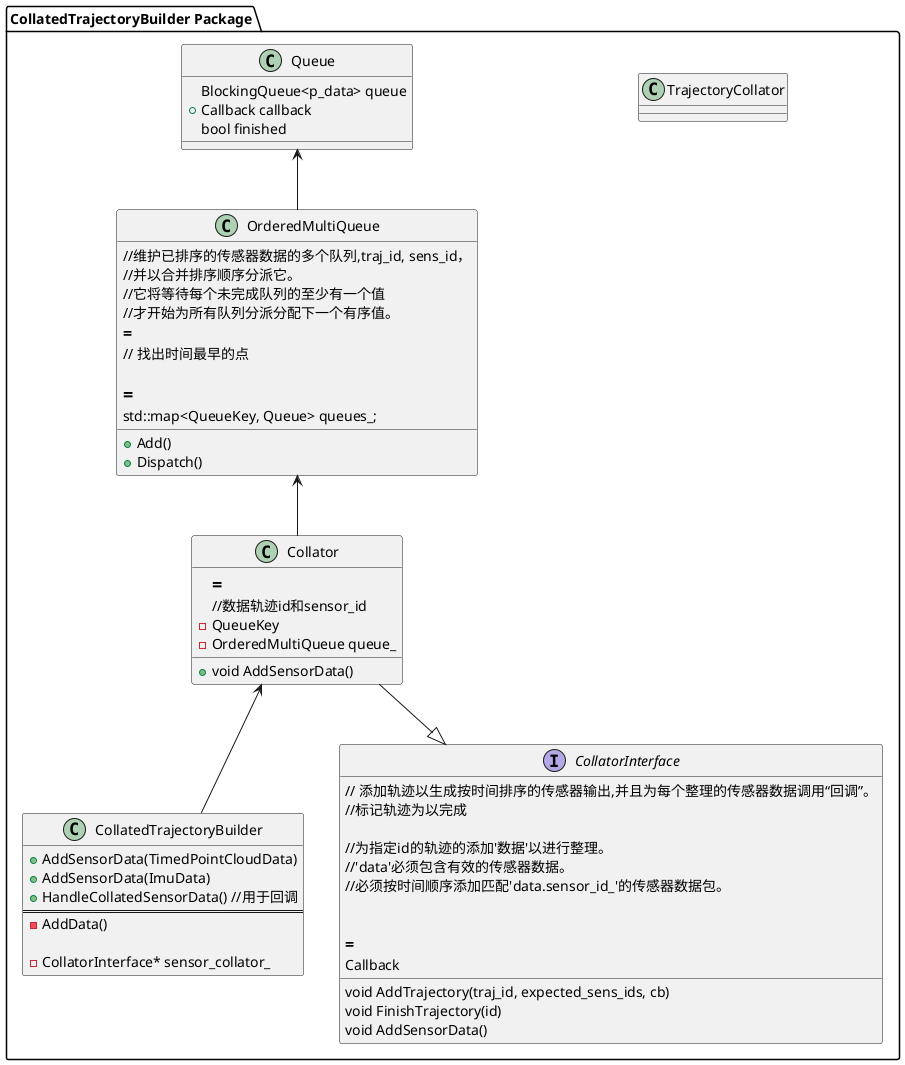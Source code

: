 @startuml
package "CollatedTrajectoryBuilder Package" {
  class CollatedTrajectoryBuilder {
    + AddSensorData(TimedPointCloudData)
    + AddSensorData(ImuData)
    + HandleCollatedSensorData() //用于回调
    ==
    - AddData()

    - CollatorInterface* sensor_collator_
  }

  interface CollatorInterface {

    // 添加轨迹以生成按时间排序的传感器输出,并且为每个整理的传感器数据调用“回调”。
    void AddTrajectory(traj_id, expected_sens_ids, cb)
    //标记轨迹为以完成
    void FinishTrajectory(id)

    //为指定id的轨迹的添加'数据'以进行整理。
    //'data'必须包含有效的传感器数据。 
    //必须按时间顺序添加匹配'data.sensor_id_'的传感器数据包。

    void AddSensorData()

    ===
    Callback
  }

  class Collator {

    + void AddSensorData()
    ==
    //数据轨迹id和sensor_id
    - QueueKey
    -OrderedMultiQueue queue_
  }
  class TrajectoryCollator 
  class OrderedMultiQueue {

    //维护已排序的传感器数据的多个队列,traj_id, sens_id，
    //并以合并排序顺序分派它。 
    //它将等待每个未完成队列的至少有一个值
    //才开始为所有队列分派分配下一个有序值。
    ===
    + Add()
    // 找出时间最早的点
    + Dispatch()

    ==
    std::map<QueueKey, Queue> queues_;
  }
  class Queue {
    BlockingQueue<p_data> queue
    +Callback callback
    bool finished
  }
  OrderedMultiQueue <-down- Collator
  Collator <-down- CollatedTrajectoryBuilder
  Collator -down-|> CollatorInterface
  Queue <-down- OrderedMultiQueue
}
@enduml
